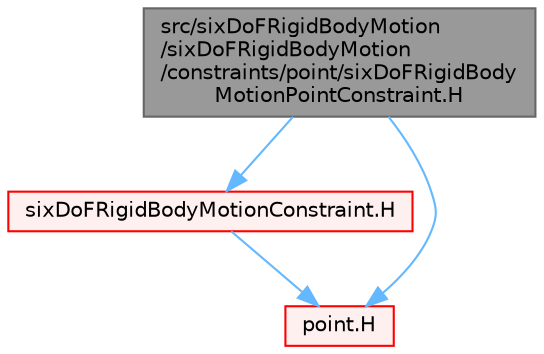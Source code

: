 digraph "src/sixDoFRigidBodyMotion/sixDoFRigidBodyMotion/constraints/point/sixDoFRigidBodyMotionPointConstraint.H"
{
 // LATEX_PDF_SIZE
  bgcolor="transparent";
  edge [fontname=Helvetica,fontsize=10,labelfontname=Helvetica,labelfontsize=10];
  node [fontname=Helvetica,fontsize=10,shape=box,height=0.2,width=0.4];
  Node1 [id="Node000001",label="src/sixDoFRigidBodyMotion\l/sixDoFRigidBodyMotion\l/constraints/point/sixDoFRigidBody\lMotionPointConstraint.H",height=0.2,width=0.4,color="gray40", fillcolor="grey60", style="filled", fontcolor="black",tooltip=" "];
  Node1 -> Node2 [id="edge1_Node000001_Node000002",color="steelblue1",style="solid",tooltip=" "];
  Node2 [id="Node000002",label="sixDoFRigidBodyMotionConstraint.H",height=0.2,width=0.4,color="red", fillcolor="#FFF0F0", style="filled",URL="$sixDoFRigidBodyMotionConstraint_8H.html",tooltip=" "];
  Node2 -> Node249 [id="edge2_Node000002_Node000249",color="steelblue1",style="solid",tooltip=" "];
  Node249 [id="Node000249",label="point.H",height=0.2,width=0.4,color="red", fillcolor="#FFF0F0", style="filled",URL="$point_8H.html",tooltip=" "];
  Node1 -> Node249 [id="edge3_Node000001_Node000249",color="steelblue1",style="solid",tooltip=" "];
}
